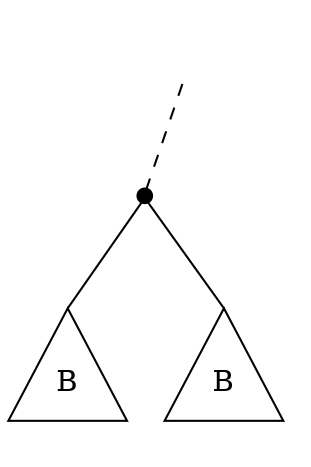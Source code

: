 graph {
	size="4,4"
    graph [splines=false]
	0 [label="" shape=none]
	B [label="" height=0.1 shape=circle style=filled fillcolor=black]
	1 [label="" shape=none]
    0 -- B [style=dashed]
    0 -- 1 [style=invis]
    B -- B1 [headport=n]
    B -- B2 [headport=n]
	B1 [label=B shape=triangle height=1]
	B2 [label=B shape=triangle height=1]
}
